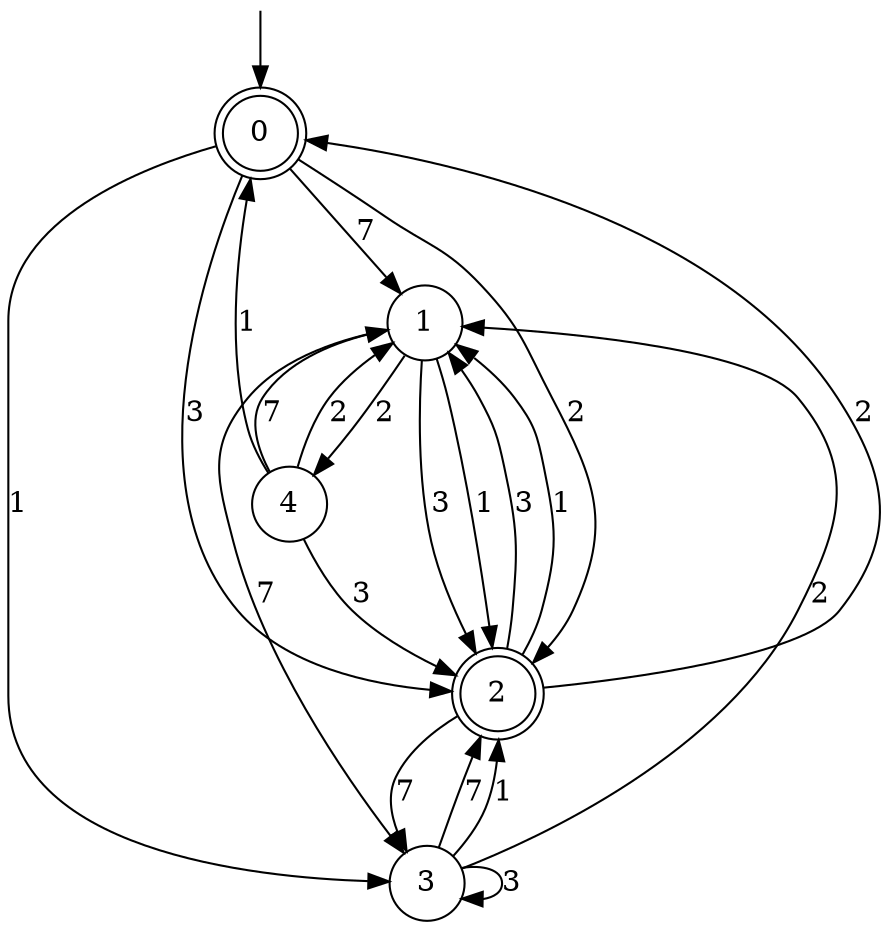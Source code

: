 digraph g {

	s0 [shape="doublecircle" label="0"];
	s1 [shape="circle" label="1"];
	s2 [shape="doublecircle" label="2"];
	s3 [shape="circle" label="3"];
	s4 [shape="circle" label="4"];
	s0 -> s1 [label="7"];
	s0 -> s2 [label="3"];
	s0 -> s3 [label="1"];
	s0 -> s2 [label="2"];
	s1 -> s3 [label="7"];
	s1 -> s2 [label="3"];
	s1 -> s2 [label="1"];
	s1 -> s4 [label="2"];
	s2 -> s3 [label="7"];
	s2 -> s1 [label="3"];
	s2 -> s1 [label="1"];
	s2 -> s0 [label="2"];
	s3 -> s2 [label="7"];
	s3 -> s3 [label="3"];
	s3 -> s2 [label="1"];
	s3 -> s1 [label="2"];
	s4 -> s1 [label="7"];
	s4 -> s2 [label="3"];
	s4 -> s0 [label="1"];
	s4 -> s1 [label="2"];

__start0 [label="" shape="none" width="0" height="0"];
__start0 -> s0;

}
